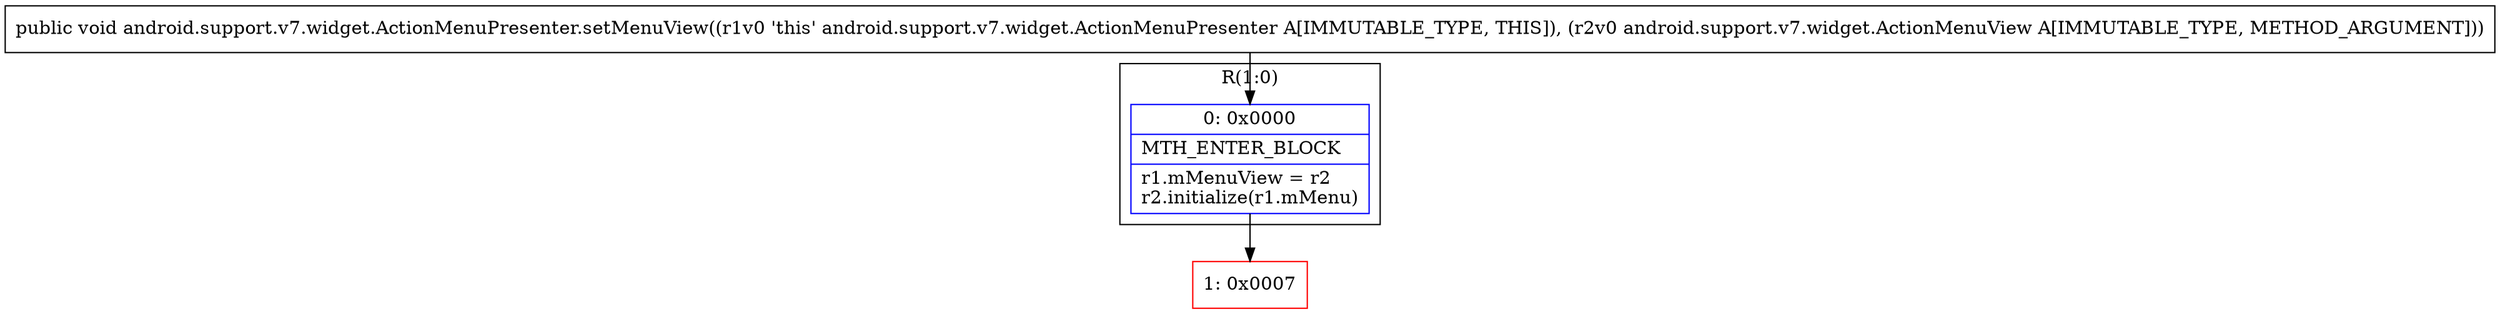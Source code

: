 digraph "CFG forandroid.support.v7.widget.ActionMenuPresenter.setMenuView(Landroid\/support\/v7\/widget\/ActionMenuView;)V" {
subgraph cluster_Region_2074155752 {
label = "R(1:0)";
node [shape=record,color=blue];
Node_0 [shape=record,label="{0\:\ 0x0000|MTH_ENTER_BLOCK\l|r1.mMenuView = r2\lr2.initialize(r1.mMenu)\l}"];
}
Node_1 [shape=record,color=red,label="{1\:\ 0x0007}"];
MethodNode[shape=record,label="{public void android.support.v7.widget.ActionMenuPresenter.setMenuView((r1v0 'this' android.support.v7.widget.ActionMenuPresenter A[IMMUTABLE_TYPE, THIS]), (r2v0 android.support.v7.widget.ActionMenuView A[IMMUTABLE_TYPE, METHOD_ARGUMENT])) }"];
MethodNode -> Node_0;
Node_0 -> Node_1;
}

